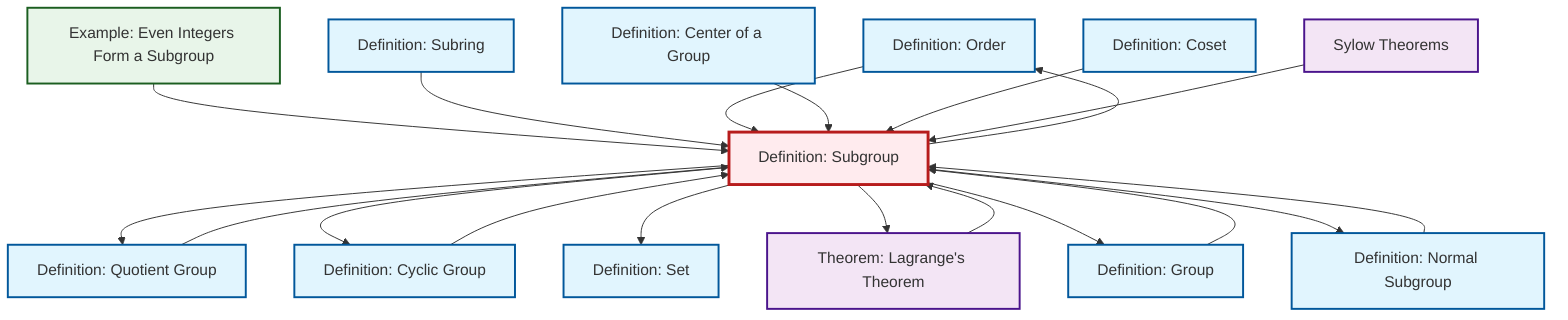 graph TD
    classDef definition fill:#e1f5fe,stroke:#01579b,stroke-width:2px
    classDef theorem fill:#f3e5f5,stroke:#4a148c,stroke-width:2px
    classDef axiom fill:#fff3e0,stroke:#e65100,stroke-width:2px
    classDef example fill:#e8f5e9,stroke:#1b5e20,stroke-width:2px
    classDef current fill:#ffebee,stroke:#b71c1c,stroke-width:3px
    def-order["Definition: Order"]:::definition
    ex-even-integers-subgroup["Example: Even Integers Form a Subgroup"]:::example
    def-group["Definition: Group"]:::definition
    def-quotient-group["Definition: Quotient Group"]:::definition
    thm-lagrange["Theorem: Lagrange's Theorem"]:::theorem
    thm-sylow["Sylow Theorems"]:::theorem
    def-center-of-group["Definition: Center of a Group"]:::definition
    def-subgroup["Definition: Subgroup"]:::definition
    def-set["Definition: Set"]:::definition
    def-subring["Definition: Subring"]:::definition
    def-cyclic-group["Definition: Cyclic Group"]:::definition
    def-normal-subgroup["Definition: Normal Subgroup"]:::definition
    def-coset["Definition: Coset"]:::definition
    ex-even-integers-subgroup --> def-subgroup
    def-subring --> def-subgroup
    def-order --> def-subgroup
    def-subgroup --> def-quotient-group
    def-subgroup --> def-order
    def-subgroup --> def-cyclic-group
    def-center-of-group --> def-subgroup
    def-subgroup --> def-set
    thm-lagrange --> def-subgroup
    def-normal-subgroup --> def-subgroup
    def-subgroup --> thm-lagrange
    def-quotient-group --> def-subgroup
    def-subgroup --> def-group
    def-coset --> def-subgroup
    def-cyclic-group --> def-subgroup
    def-group --> def-subgroup
    thm-sylow --> def-subgroup
    def-subgroup --> def-normal-subgroup
    class def-subgroup current